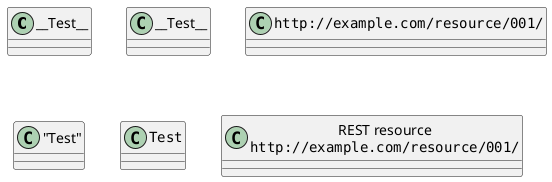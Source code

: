 {
  "sha1": "4unxdg8ebq624g49cent1cj6cqsrplb",
  "insertion": {
    "when": "2024-05-30T20:48:20.582Z",
    "user": "plantuml@gmail.com"
  }
}
@startuml
class __Test__
class "__Test__" as foo2
class """http://example.com/resource/001/""" as foo3
class ""Test"" as foo4
class """Test""" as foo5
class "REST resource\n""http://example.com/resource/001/""" as foo6
@enduml
